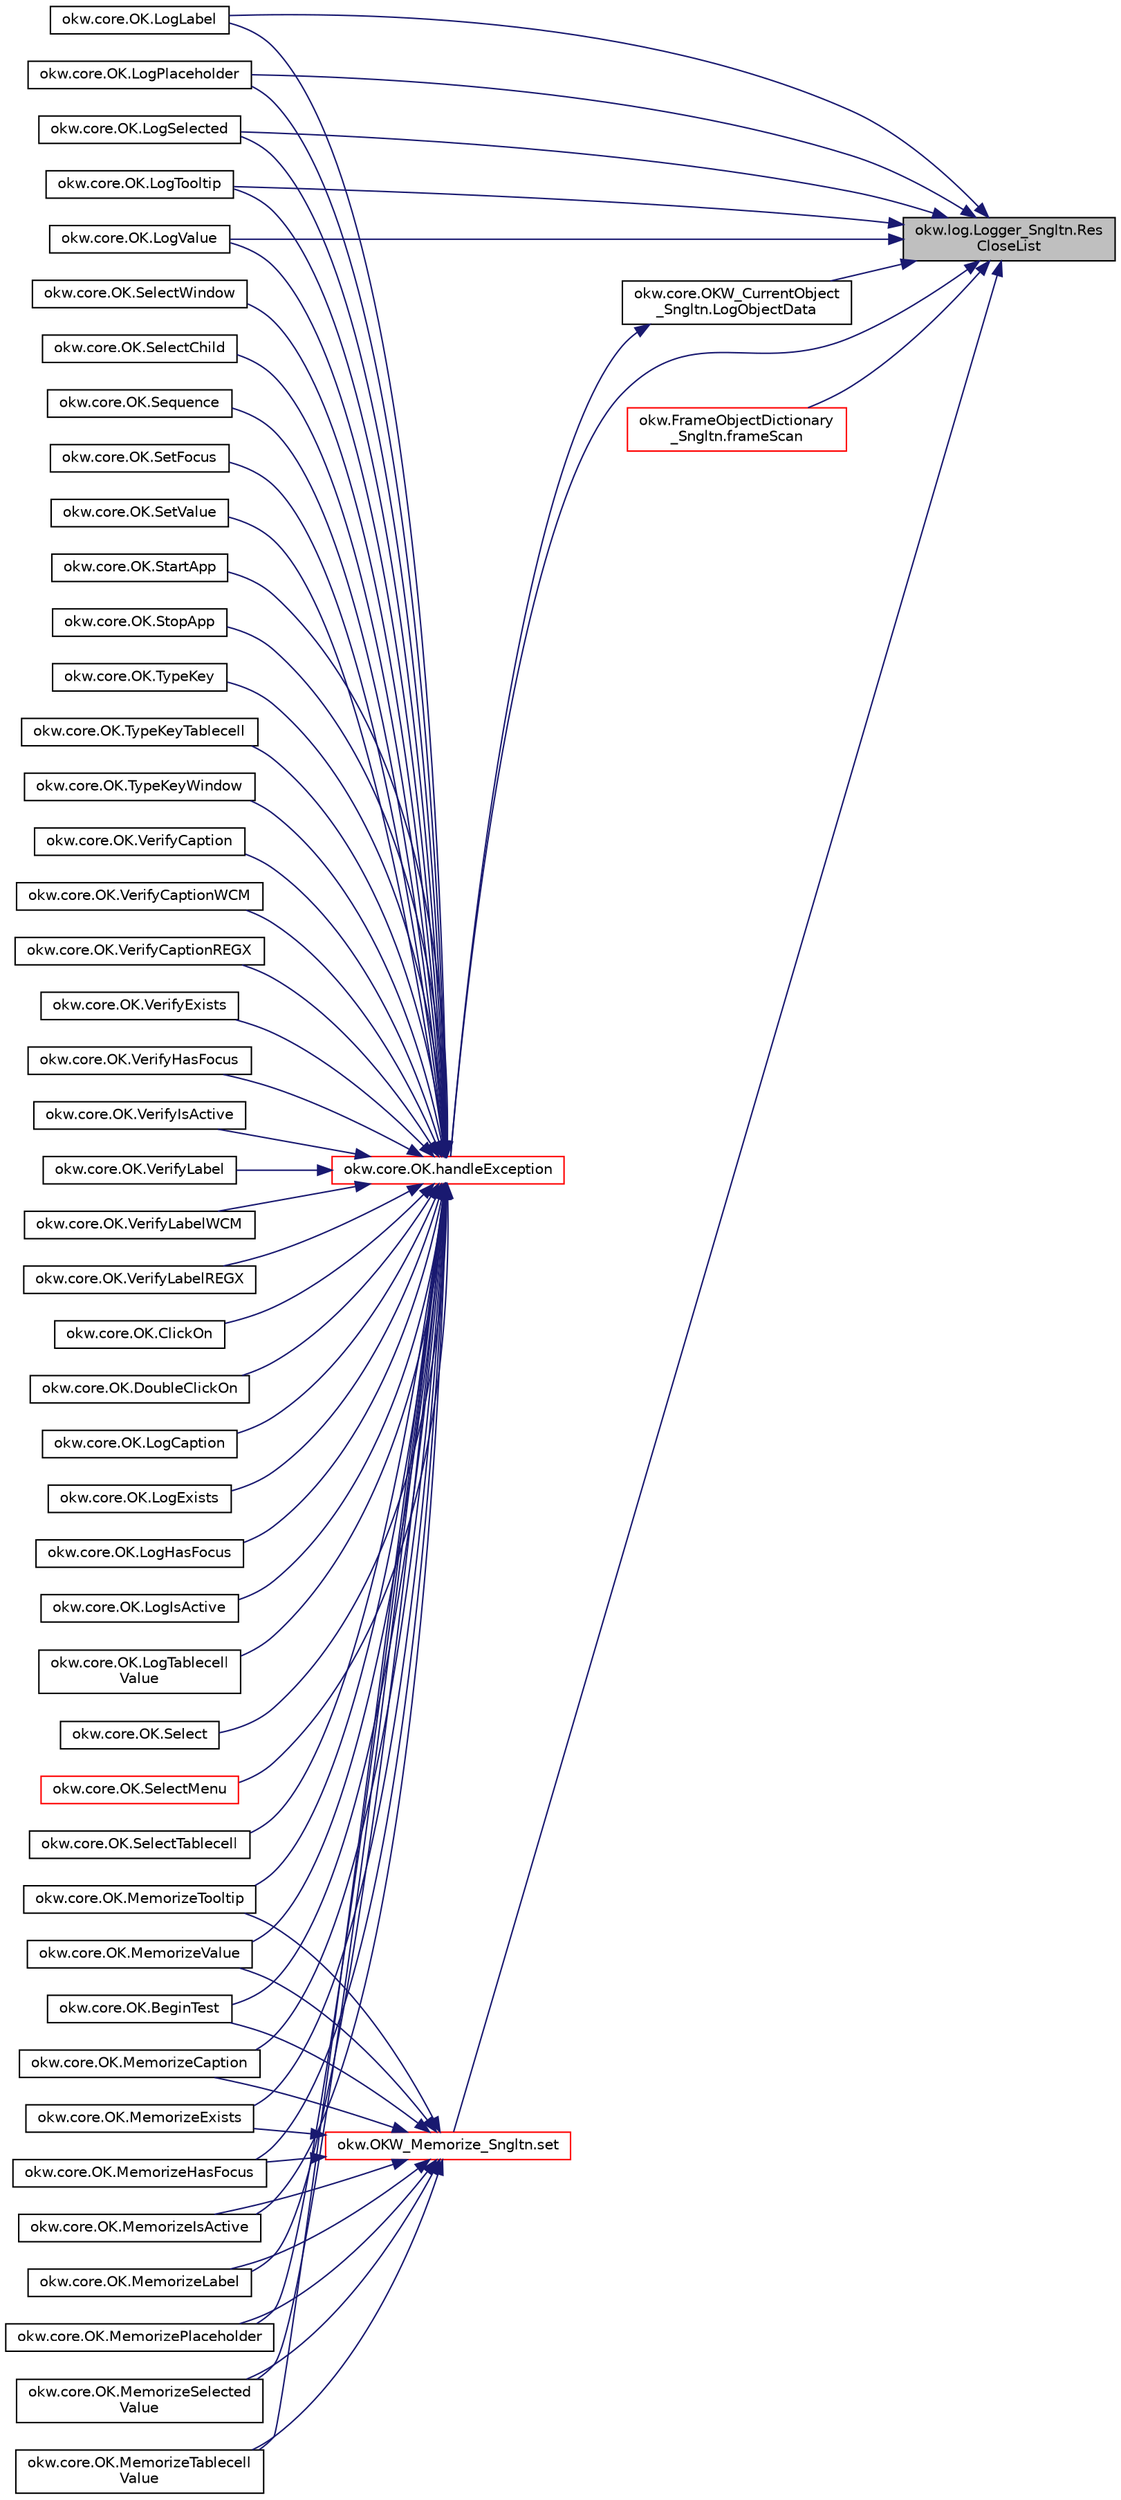 digraph "okw.log.Logger_Sngltn.ResCloseList"
{
 // INTERACTIVE_SVG=YES
 // LATEX_PDF_SIZE
  edge [fontname="Helvetica",fontsize="10",labelfontname="Helvetica",labelfontsize="10"];
  node [fontname="Helvetica",fontsize="10",shape=record];
  rankdir="RL";
  Node2239 [label="okw.log.Logger_Sngltn.Res\lCloseList",height=0.2,width=0.4,color="black", fillcolor="grey75", style="filled", fontcolor="black",tooltip="Closes a hierarchical level in the results file that was opened with ResOpenList."];
  Node2239 -> Node2240 [dir="back",color="midnightblue",fontsize="10",style="solid",fontname="Helvetica"];
  Node2240 [label="okw.core.OK.LogLabel",height=0.2,width=0.4,color="black", fillcolor="white", style="filled",URL="$classokw_1_1core_1_1_o_k.html#a5ca2a918fc575095dd00d15e65f1491c",tooltip="Gibt den Wert des Etikette/Label in der Logdatei aus."];
  Node2239 -> Node2241 [dir="back",color="midnightblue",fontsize="10",style="solid",fontname="Helvetica"];
  Node2241 [label="okw.core.OK.LogPlaceholder",height=0.2,width=0.4,color="black", fillcolor="white", style="filled",URL="$classokw_1_1core_1_1_o_k.html#a260d21c87a1d0df97bb442888fc87fcb",tooltip="Gibt den Wert des Platzhalters in der Logdatei aus."];
  Node2239 -> Node2242 [dir="back",color="midnightblue",fontsize="10",style="solid",fontname="Helvetica"];
  Node2242 [label="okw.core.OK.LogSelected",height=0.2,width=0.4,color="black", fillcolor="white", style="filled",URL="$classokw_1_1core_1_1_o_k.html#af480aabf37fd55561892d9effcdaf182",tooltip="Dokumentiert den markierten Text des gegebenen Objekts."];
  Node2239 -> Node2243 [dir="back",color="midnightblue",fontsize="10",style="solid",fontname="Helvetica"];
  Node2243 [label="okw.core.OK.LogTooltip",height=0.2,width=0.4,color="black", fillcolor="white", style="filled",URL="$classokw_1_1core_1_1_o_k.html#a170fa2f1a3bd1fa9f00fc160c48e76c2",tooltip="Dokumentiert die Kurzinfo zu einem Werkzeug des gegebenen Objekts."];
  Node2239 -> Node2244 [dir="back",color="midnightblue",fontsize="10",style="solid",fontname="Helvetica"];
  Node2244 [label="okw.core.OK.LogValue",height=0.2,width=0.4,color="black", fillcolor="white", style="filled",URL="$classokw_1_1core_1_1_o_k.html#ad13df6f48f816f5d075efe045907527d",tooltip="Dokumentiert den Standartwert eines Objekts."];
  Node2239 -> Node2245 [dir="back",color="midnightblue",fontsize="10",style="solid",fontname="Helvetica"];
  Node2245 [label="okw.core.OK.handleException",height=0.2,width=0.4,color="red", fillcolor="white", style="filled",URL="$classokw_1_1core_1_1_o_k.html#a5a6db6a457bcb71c893f5d4eb615b2b7",tooltip="Zentrale Exception-Behandlung."];
  Node2245 -> Node2246 [dir="back",color="midnightblue",fontsize="10",style="solid",fontname="Helvetica"];
  Node2246 [label="okw.core.OK.BeginTest",height=0.2,width=0.4,color="black", fillcolor="white", style="filled",URL="$classokw_1_1core_1_1_o_k.html#a594d5a3518a401240bc1868f5883a393",tooltip="Markiert den Anfang eines neuen Testfalls."];
  Node2245 -> Node2247 [dir="back",color="midnightblue",fontsize="10",style="solid",fontname="Helvetica"];
  Node2247 [label="okw.core.OK.ClickOn",height=0.2,width=0.4,color="black", fillcolor="white", style="filled",URL="$classokw_1_1core_1_1_o_k.html#a1a4fcce79cac7386f04495383d2985b3",tooltip="Klickt auf das gegebene Objekt."];
  Node2245 -> Node2248 [dir="back",color="midnightblue",fontsize="10",style="solid",fontname="Helvetica"];
  Node2248 [label="okw.core.OK.DoubleClickOn",height=0.2,width=0.4,color="black", fillcolor="white", style="filled",URL="$classokw_1_1core_1_1_o_k.html#a3e40c302aa78cb83aa1fcfd0dafa24b0",tooltip="Führt ein Doppelklick auf das gegebene GUI-Objekt aus."];
  Node2245 -> Node2249 [dir="back",color="midnightblue",fontsize="10",style="solid",fontname="Helvetica"];
  Node2249 [label="okw.core.OK.LogCaption",height=0.2,width=0.4,color="black", fillcolor="white", style="filled",URL="$classokw_1_1core_1_1_o_k.html#a2469f6149bc2c4540c48edd8facbb5c0",tooltip="Gibt die Caption eines GUI-Objektes in den Testergebnissen aus."];
  Node2245 -> Node2250 [dir="back",color="midnightblue",fontsize="10",style="solid",fontname="Helvetica"];
  Node2250 [label="okw.core.OK.LogExists",height=0.2,width=0.4,color="black", fillcolor="white", style="filled",URL="$classokw_1_1core_1_1_o_k.html#ac20bd936e2181f94529469c6fc130238",tooltip="Gibt die Existenz eines GUI-Objektes mit YES/NO in den Testergebnissen aus."];
  Node2245 -> Node2251 [dir="back",color="midnightblue",fontsize="10",style="solid",fontname="Helvetica"];
  Node2251 [label="okw.core.OK.LogHasFocus",height=0.2,width=0.4,color="black", fillcolor="white", style="filled",URL="$classokw_1_1core_1_1_o_k.html#a1b8a5a3d583ffabc0063632ab9d981cf",tooltip="Dokumentiert den Fokus-Status des gegebenen Objekts."];
  Node2245 -> Node2252 [dir="back",color="midnightblue",fontsize="10",style="solid",fontname="Helvetica"];
  Node2252 [label="okw.core.OK.LogIsActive",height=0.2,width=0.4,color="black", fillcolor="white", style="filled",URL="$classokw_1_1core_1_1_o_k.html#ae44a6c32e26a7f93dd5c9f7b5765ee0d",tooltip="Dokumentiert den Status des gegebenen Objekts."];
  Node2245 -> Node2240 [dir="back",color="midnightblue",fontsize="10",style="solid",fontname="Helvetica"];
  Node2245 -> Node2241 [dir="back",color="midnightblue",fontsize="10",style="solid",fontname="Helvetica"];
  Node2245 -> Node2242 [dir="back",color="midnightblue",fontsize="10",style="solid",fontname="Helvetica"];
  Node2245 -> Node2253 [dir="back",color="midnightblue",fontsize="10",style="solid",fontname="Helvetica"];
  Node2253 [label="okw.core.OK.LogTablecell\lValue",height=0.2,width=0.4,color="black", fillcolor="white", style="filled",URL="$classokw_1_1core_1_1_o_k.html#a7c6a02d1f58952de8cc3591379cdfbe3",tooltip="Dokumentiert den Wert der ausgewählten Zelle."];
  Node2245 -> Node2243 [dir="back",color="midnightblue",fontsize="10",style="solid",fontname="Helvetica"];
  Node2245 -> Node2244 [dir="back",color="midnightblue",fontsize="10",style="solid",fontname="Helvetica"];
  Node2245 -> Node2254 [dir="back",color="midnightblue",fontsize="10",style="solid",fontname="Helvetica"];
  Node2254 [label="okw.core.OK.MemorizeCaption",height=0.2,width=0.4,color="black", fillcolor="white", style="filled",URL="$classokw_1_1core_1_1_o_k.html#a661c650ca7824d1ea464d98b792ae712",tooltip="Keine Beschreibung zu \"MemorizeCaption\" verfügbar."];
  Node2245 -> Node2255 [dir="back",color="midnightblue",fontsize="10",style="solid",fontname="Helvetica"];
  Node2255 [label="okw.core.OK.MemorizeExists",height=0.2,width=0.4,color="black", fillcolor="white", style="filled",URL="$classokw_1_1core_1_1_o_k.html#a61db6d17853d7c0913216708c2c29779",tooltip="Merkt sich den aktuell existierenden Zustand des Objekts."];
  Node2245 -> Node2256 [dir="back",color="midnightblue",fontsize="10",style="solid",fontname="Helvetica"];
  Node2256 [label="okw.core.OK.MemorizeHasFocus",height=0.2,width=0.4,color="black", fillcolor="white", style="filled",URL="$classokw_1_1core_1_1_o_k.html#aa18fa77383398b2a8242ca299938c24d",tooltip="Keine Beschreibung zu \"MemorizeHasFocus\" verfügbar."];
  Node2245 -> Node2257 [dir="back",color="midnightblue",fontsize="10",style="solid",fontname="Helvetica"];
  Node2257 [label="okw.core.OK.MemorizeIsActive",height=0.2,width=0.4,color="black", fillcolor="white", style="filled",URL="$classokw_1_1core_1_1_o_k.html#aed2c0c9e72b5b730b6b041ef641f3bdc",tooltip="Merkt sich den Zustand des gegebenen Objekts."];
  Node2245 -> Node2258 [dir="back",color="midnightblue",fontsize="10",style="solid",fontname="Helvetica"];
  Node2258 [label="okw.core.OK.MemorizeLabel",height=0.2,width=0.4,color="black", fillcolor="white", style="filled",URL="$classokw_1_1core_1_1_o_k.html#ad09ff6f6389ceb04f7ec338ea3c45e85",tooltip="Speirchert den aktuellen Wert der Etikette, und legt diesen unter fpsMemKeyName ab."];
  Node2245 -> Node2259 [dir="back",color="midnightblue",fontsize="10",style="solid",fontname="Helvetica"];
  Node2259 [label="okw.core.OK.MemorizePlaceholder",height=0.2,width=0.4,color="black", fillcolor="white", style="filled",URL="$classokw_1_1core_1_1_o_k.html#ac9744fdc26e9049a0d0fe48b1ae9d11c",tooltip="Speirchert den aktuellen Wert der Platzhalters, und legt diesen unter fpsMemKeyName ab."];
  Node2245 -> Node2260 [dir="back",color="midnightblue",fontsize="10",style="solid",fontname="Helvetica"];
  Node2260 [label="okw.core.OK.MemorizeSelected\lValue",height=0.2,width=0.4,color="black", fillcolor="white", style="filled",URL="$classokw_1_1core_1_1_o_k.html#a7e8652a632b073da02222ee6e5e88266",tooltip="Keine Beschreibung zu \"MemorizeSelectedValue\" verfügbar."];
  Node2245 -> Node2261 [dir="back",color="midnightblue",fontsize="10",style="solid",fontname="Helvetica"];
  Node2261 [label="okw.core.OK.MemorizeTablecell\lValue",height=0.2,width=0.4,color="black", fillcolor="white", style="filled",URL="$classokw_1_1core_1_1_o_k.html#ab7c819556f3b21faeea08fad5be32813",tooltip="Merkt sich den Wert der gegebenen Zelle in der Tabelle. throws Exception"];
  Node2245 -> Node2262 [dir="back",color="midnightblue",fontsize="10",style="solid",fontname="Helvetica"];
  Node2262 [label="okw.core.OK.MemorizeTooltip",height=0.2,width=0.4,color="black", fillcolor="white", style="filled",URL="$classokw_1_1core_1_1_o_k.html#aad3ff1b462da844ccc53d2e177fb1def",tooltip="Dokumentiert den Tooltip-Text (Kurzinformation) des gegebenen Objekts."];
  Node2245 -> Node2263 [dir="back",color="midnightblue",fontsize="10",style="solid",fontname="Helvetica"];
  Node2263 [label="okw.core.OK.MemorizeValue",height=0.2,width=0.4,color="black", fillcolor="white", style="filled",URL="$classokw_1_1core_1_1_o_k.html#a2d93a84a57295418131d219a5887094d",tooltip="Merkt sich den Standartwert eines Objekts."];
  Node2245 -> Node2264 [dir="back",color="midnightblue",fontsize="10",style="solid",fontname="Helvetica"];
  Node2264 [label="okw.core.OK.Select",height=0.2,width=0.4,color="black", fillcolor="white", style="filled",URL="$classokw_1_1core_1_1_o_k.html#a7ee0b387364c0c188f94099f14f2da43",tooltip="Auswahl aller Zeilen einer Liste/Tabelle, welche die gegebenen Daten enthalten."];
  Node2245 -> Node2265 [dir="back",color="midnightblue",fontsize="10",style="solid",fontname="Helvetica"];
  Node2265 [label="okw.core.OK.SelectMenu",height=0.2,width=0.4,color="red", fillcolor="white", style="filled",URL="$classokw_1_1core_1_1_o_k.html#ae30b70ea446f3a58022a617177d0bcb6",tooltip="Wählt den gegebenen Menü-Eintrag aus."];
  Node2245 -> Node2267 [dir="back",color="midnightblue",fontsize="10",style="solid",fontname="Helvetica"];
  Node2267 [label="okw.core.OK.SelectTablecell",height=0.2,width=0.4,color="black", fillcolor="white", style="filled",URL="$classokw_1_1core_1_1_o_k.html#a0cbda1e1d604b0b988296c48835300cc",tooltip="Wählt die gegebene Tabellenzelle aus."];
  Node2245 -> Node2268 [dir="back",color="midnightblue",fontsize="10",style="solid",fontname="Helvetica"];
  Node2268 [label="okw.core.OK.SelectWindow",height=0.2,width=0.4,color="black", fillcolor="white", style="filled",URL="$classokw_1_1core_1_1_o_k.html#a4609a2156286fe56e1d4dba1695cd600",tooltip="Setzt den Kontext auf das gegebene Fenster."];
  Node2245 -> Node2269 [dir="back",color="midnightblue",fontsize="10",style="solid",fontname="Helvetica"];
  Node2269 [label="okw.core.OK.SelectChild",height=0.2,width=0.4,color="black", fillcolor="white", style="filled",URL="$classokw_1_1core_1_1_o_k.html#a038f45c24b6538ddadbdcd1fd179c2ab",tooltip="Setzt den Wert von SELECTEDCHILD auf den Wert von FN."];
  Node2245 -> Node2270 [dir="back",color="midnightblue",fontsize="10",style="solid",fontname="Helvetica"];
  Node2270 [label="okw.core.OK.Sequence",height=0.2,width=0.4,color="black", fillcolor="white", style="filled",URL="$classokw_1_1core_1_1_o_k.html#a4ce824499d5b8b9612beff9f5438c6a1",tooltip="Ruft die Sequenz eines Fensters auf."];
  Node2245 -> Node2271 [dir="back",color="midnightblue",fontsize="10",style="solid",fontname="Helvetica"];
  Node2271 [label="okw.core.OK.SetFocus",height=0.2,width=0.4,color="black", fillcolor="white", style="filled",URL="$classokw_1_1core_1_1_o_k.html#a2ec62170b8430a0ea58e919d8d46a7c0",tooltip="Setzt den Fokus auf das gegebene Fensterobjekt."];
  Node2245 -> Node2272 [dir="back",color="midnightblue",fontsize="10",style="solid",fontname="Helvetica"];
  Node2272 [label="okw.core.OK.SetValue",height=0.2,width=0.4,color="black", fillcolor="white", style="filled",URL="$classokw_1_1core_1_1_o_k.html#a6af4fe0d34a701aefc8ce67657b3c432",tooltip="Setzt den Wert des gegebenen Fensterobjekts auf den gegebenen Wert."];
  Node2245 -> Node2273 [dir="back",color="midnightblue",fontsize="10",style="solid",fontname="Helvetica"];
  Node2273 [label="okw.core.OK.StartApp",height=0.2,width=0.4,color="black", fillcolor="white", style="filled",URL="$classokw_1_1core_1_1_o_k.html#a38d47241f9746791eecaf7a45fcabb80",tooltip="Startet die gegebene Anwendung."];
  Node2245 -> Node2274 [dir="back",color="midnightblue",fontsize="10",style="solid",fontname="Helvetica"];
  Node2274 [label="okw.core.OK.StopApp",height=0.2,width=0.4,color="black", fillcolor="white", style="filled",URL="$classokw_1_1core_1_1_o_k.html#adbb934e4f20a0c451b4720a67c6cf99a",tooltip="Beendet eine gegebene Anwendung."];
  Node2245 -> Node2275 [dir="back",color="midnightblue",fontsize="10",style="solid",fontname="Helvetica"];
  Node2275 [label="okw.core.OK.TypeKey",height=0.2,width=0.4,color="black", fillcolor="white", style="filled",URL="$classokw_1_1core_1_1_o_k.html#a4600012e7b1fdbedcee36313d0397fd5",tooltip="Tastatureingaben von Daten in das aktive Fensterobjekt."];
  Node2245 -> Node2276 [dir="back",color="midnightblue",fontsize="10",style="solid",fontname="Helvetica"];
  Node2276 [label="okw.core.OK.TypeKeyTablecell",height=0.2,width=0.4,color="black", fillcolor="white", style="filled",URL="$classokw_1_1core_1_1_o_k.html#afbfb6cebd96c8087190627a4c0d0f7c4",tooltip="Eingabe von Daten in eine gegebene Tabellenzelle über die Tastatur."];
  Node2245 -> Node2277 [dir="back",color="midnightblue",fontsize="10",style="solid",fontname="Helvetica"];
  Node2277 [label="okw.core.OK.TypeKeyWindow",height=0.2,width=0.4,color="black", fillcolor="white", style="filled",URL="$classokw_1_1core_1_1_o_k.html#ad91da46f1631eed55757d42061543e86",tooltip="Tastatureingabe in ein bestimmtes Fensterobjekt."];
  Node2245 -> Node2278 [dir="back",color="midnightblue",fontsize="10",style="solid",fontname="Helvetica"];
  Node2278 [label="okw.core.OK.VerifyCaption",height=0.2,width=0.4,color="black", fillcolor="white", style="filled",URL="$classokw_1_1core_1_1_o_k.html#afe1a1b392d59c5ceef93ed6d0cfd2e01",tooltip="Prüft den Standardwert eines Objektes (in den meisten Fällen ist dies der angezeigte Text)."];
  Node2245 -> Node2279 [dir="back",color="midnightblue",fontsize="10",style="solid",fontname="Helvetica"];
  Node2279 [label="okw.core.OK.VerifyCaptionWCM",height=0.2,width=0.4,color="black", fillcolor="white", style="filled",URL="$classokw_1_1core_1_1_o_k.html#a461f7511030e7975fe983b2509527529",tooltip="Prüft den Standardwert eines Objektes (in den meisten Fällen ist dies der angezeigte Text)."];
  Node2245 -> Node2280 [dir="back",color="midnightblue",fontsize="10",style="solid",fontname="Helvetica"];
  Node2280 [label="okw.core.OK.VerifyCaptionREGX",height=0.2,width=0.4,color="black", fillcolor="white", style="filled",URL="$classokw_1_1core_1_1_o_k.html#a7b0869a2a6df63be61899963dc35d768",tooltip="Überprüft die Überschrift des Objektes."];
  Node2245 -> Node2281 [dir="back",color="midnightblue",fontsize="10",style="solid",fontname="Helvetica"];
  Node2281 [label="okw.core.OK.VerifyExists",height=0.2,width=0.4,color="black", fillcolor="white", style="filled",URL="$classokw_1_1core_1_1_o_k.html#a9785853231d70946dcbbfcd44b509c25",tooltip="Prüft, ob das gegebene Objekt existiert."];
  Node2245 -> Node2282 [dir="back",color="midnightblue",fontsize="10",style="solid",fontname="Helvetica"];
  Node2282 [label="okw.core.OK.VerifyHasFocus",height=0.2,width=0.4,color="black", fillcolor="white", style="filled",URL="$classokw_1_1core_1_1_o_k.html#a4950117cbe9cd2b769ae529bbdc1f897",tooltip="Vergleicht den Fokus-Zustand des gegebenen Objekts mit dem erwarteten Wert."];
  Node2245 -> Node2283 [dir="back",color="midnightblue",fontsize="10",style="solid",fontname="Helvetica"];
  Node2283 [label="okw.core.OK.VerifyIsActive",height=0.2,width=0.4,color="black", fillcolor="white", style="filled",URL="$classokw_1_1core_1_1_o_k.html#a071aec5319238e209cfc6f1434ea13e8",tooltip="copydoc IOKW_State::VerifyHasFocus(String,String)"];
  Node2245 -> Node2284 [dir="back",color="midnightblue",fontsize="10",style="solid",fontname="Helvetica"];
  Node2284 [label="okw.core.OK.VerifyLabel",height=0.2,width=0.4,color="black", fillcolor="white", style="filled",URL="$classokw_1_1core_1_1_o_k.html#a1bfa8ae24fc44958e4e3c4272c120bb8",tooltip="Überprüft die Beschreibung des Objektes."];
  Node2245 -> Node2285 [dir="back",color="midnightblue",fontsize="10",style="solid",fontname="Helvetica"];
  Node2285 [label="okw.core.OK.VerifyLabelWCM",height=0.2,width=0.4,color="black", fillcolor="white", style="filled",URL="$classokw_1_1core_1_1_o_k.html#a4187442dc3574358fda8af18cb03f15e",tooltip="Überprüft die Beschreibung/Label des Objektes."];
  Node2245 -> Node2286 [dir="back",color="midnightblue",fontsize="10",style="solid",fontname="Helvetica"];
  Node2286 [label="okw.core.OK.VerifyLabelREGX",height=0.2,width=0.4,color="black", fillcolor="white", style="filled",URL="$classokw_1_1core_1_1_o_k.html#aeedf0dfdfe514b50ad774eb187a8cc34",tooltip="Überprüft die Überschrift des Objektes."];
  Node2239 -> Node2306 [dir="back",color="midnightblue",fontsize="10",style="solid",fontname="Helvetica"];
  Node2306 [label="okw.core.OKW_CurrentObject\l_Sngltn.LogObjectData",height=0.2,width=0.4,color="black", fillcolor="white", style="filled",URL="$classokw_1_1core_1_1_o_k_w___current_object___sngltn.html#a01b48f2c86a2f91909143ee9063dfd86",tooltip="Methode gibt alle wichtigen Informationen zum aktuellen Objekt aus."];
  Node2306 -> Node2245 [dir="back",color="midnightblue",fontsize="10",style="solid",fontname="Helvetica"];
  Node2239 -> Node2307 [dir="back",color="midnightblue",fontsize="10",style="solid",fontname="Helvetica"];
  Node2307 [label="okw.FrameObjectDictionary\l_Sngltn.frameScan",height=0.2,width=0.4,color="red", fillcolor="white", style="filled",URL="$classokw_1_1_frame_object_dictionary___sngltn.html#a1710d54e13c9ce591277209c898eec98",tooltip="Liefert die Instanz der Klasse."];
  Node2239 -> Node2309 [dir="back",color="midnightblue",fontsize="10",style="solid",fontname="Helvetica"];
  Node2309 [label="okw.OKW_Memorize_Sngltn.set",height=0.2,width=0.4,color="red", fillcolor="white", style="filled",URL="$classokw_1_1_o_k_w___memorize___sngltn.html#a77acdbf6b56b381439a16f96b54e6fbd",tooltip="Setzt/Merkt sich das MemKey/Value-Paar."];
  Node2309 -> Node2246 [dir="back",color="midnightblue",fontsize="10",style="solid",fontname="Helvetica"];
  Node2309 -> Node2254 [dir="back",color="midnightblue",fontsize="10",style="solid",fontname="Helvetica"];
  Node2309 -> Node2255 [dir="back",color="midnightblue",fontsize="10",style="solid",fontname="Helvetica"];
  Node2309 -> Node2256 [dir="back",color="midnightblue",fontsize="10",style="solid",fontname="Helvetica"];
  Node2309 -> Node2257 [dir="back",color="midnightblue",fontsize="10",style="solid",fontname="Helvetica"];
  Node2309 -> Node2258 [dir="back",color="midnightblue",fontsize="10",style="solid",fontname="Helvetica"];
  Node2309 -> Node2259 [dir="back",color="midnightblue",fontsize="10",style="solid",fontname="Helvetica"];
  Node2309 -> Node2260 [dir="back",color="midnightblue",fontsize="10",style="solid",fontname="Helvetica"];
  Node2309 -> Node2261 [dir="back",color="midnightblue",fontsize="10",style="solid",fontname="Helvetica"];
  Node2309 -> Node2262 [dir="back",color="midnightblue",fontsize="10",style="solid",fontname="Helvetica"];
  Node2309 -> Node2263 [dir="back",color="midnightblue",fontsize="10",style="solid",fontname="Helvetica"];
}
